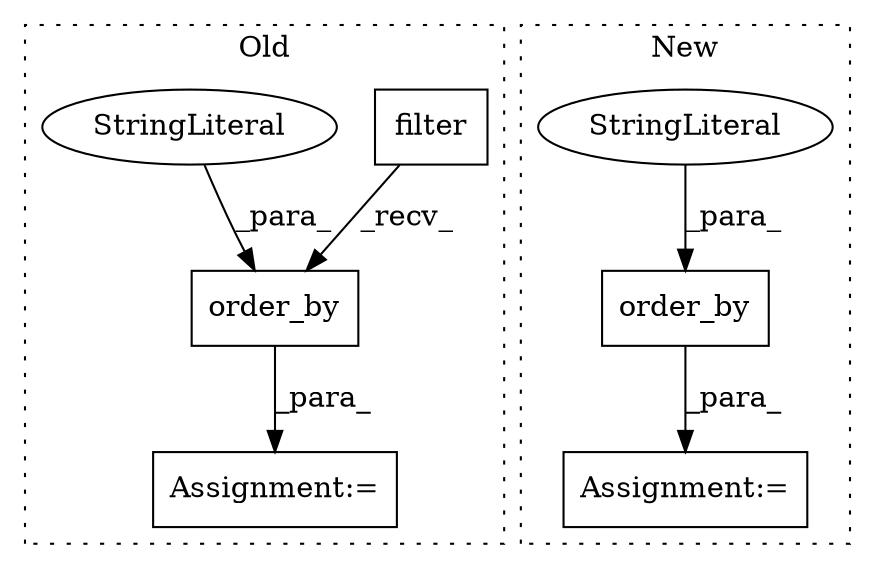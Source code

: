 digraph G {
subgraph cluster0 {
1 [label="filter" a="32" s="13727,13739" l="7,1" shape="box"];
4 [label="Assignment:=" a="7" s="13689" l="1" shape="box"];
5 [label="order_by" a="32" s="13741,13757" l="9,1" shape="box"];
6 [label="StringLiteral" a="45" s="13750" l="7" shape="ellipse"];
label = "Old";
style="dotted";
}
subgraph cluster1 {
2 [label="order_by" a="32" s="13713,13729" l="9,1" shape="box"];
3 [label="StringLiteral" a="45" s="13722" l="7" shape="ellipse"];
7 [label="Assignment:=" a="7" s="13674" l="1" shape="box"];
label = "New";
style="dotted";
}
1 -> 5 [label="_recv_"];
2 -> 7 [label="_para_"];
3 -> 2 [label="_para_"];
5 -> 4 [label="_para_"];
6 -> 5 [label="_para_"];
}